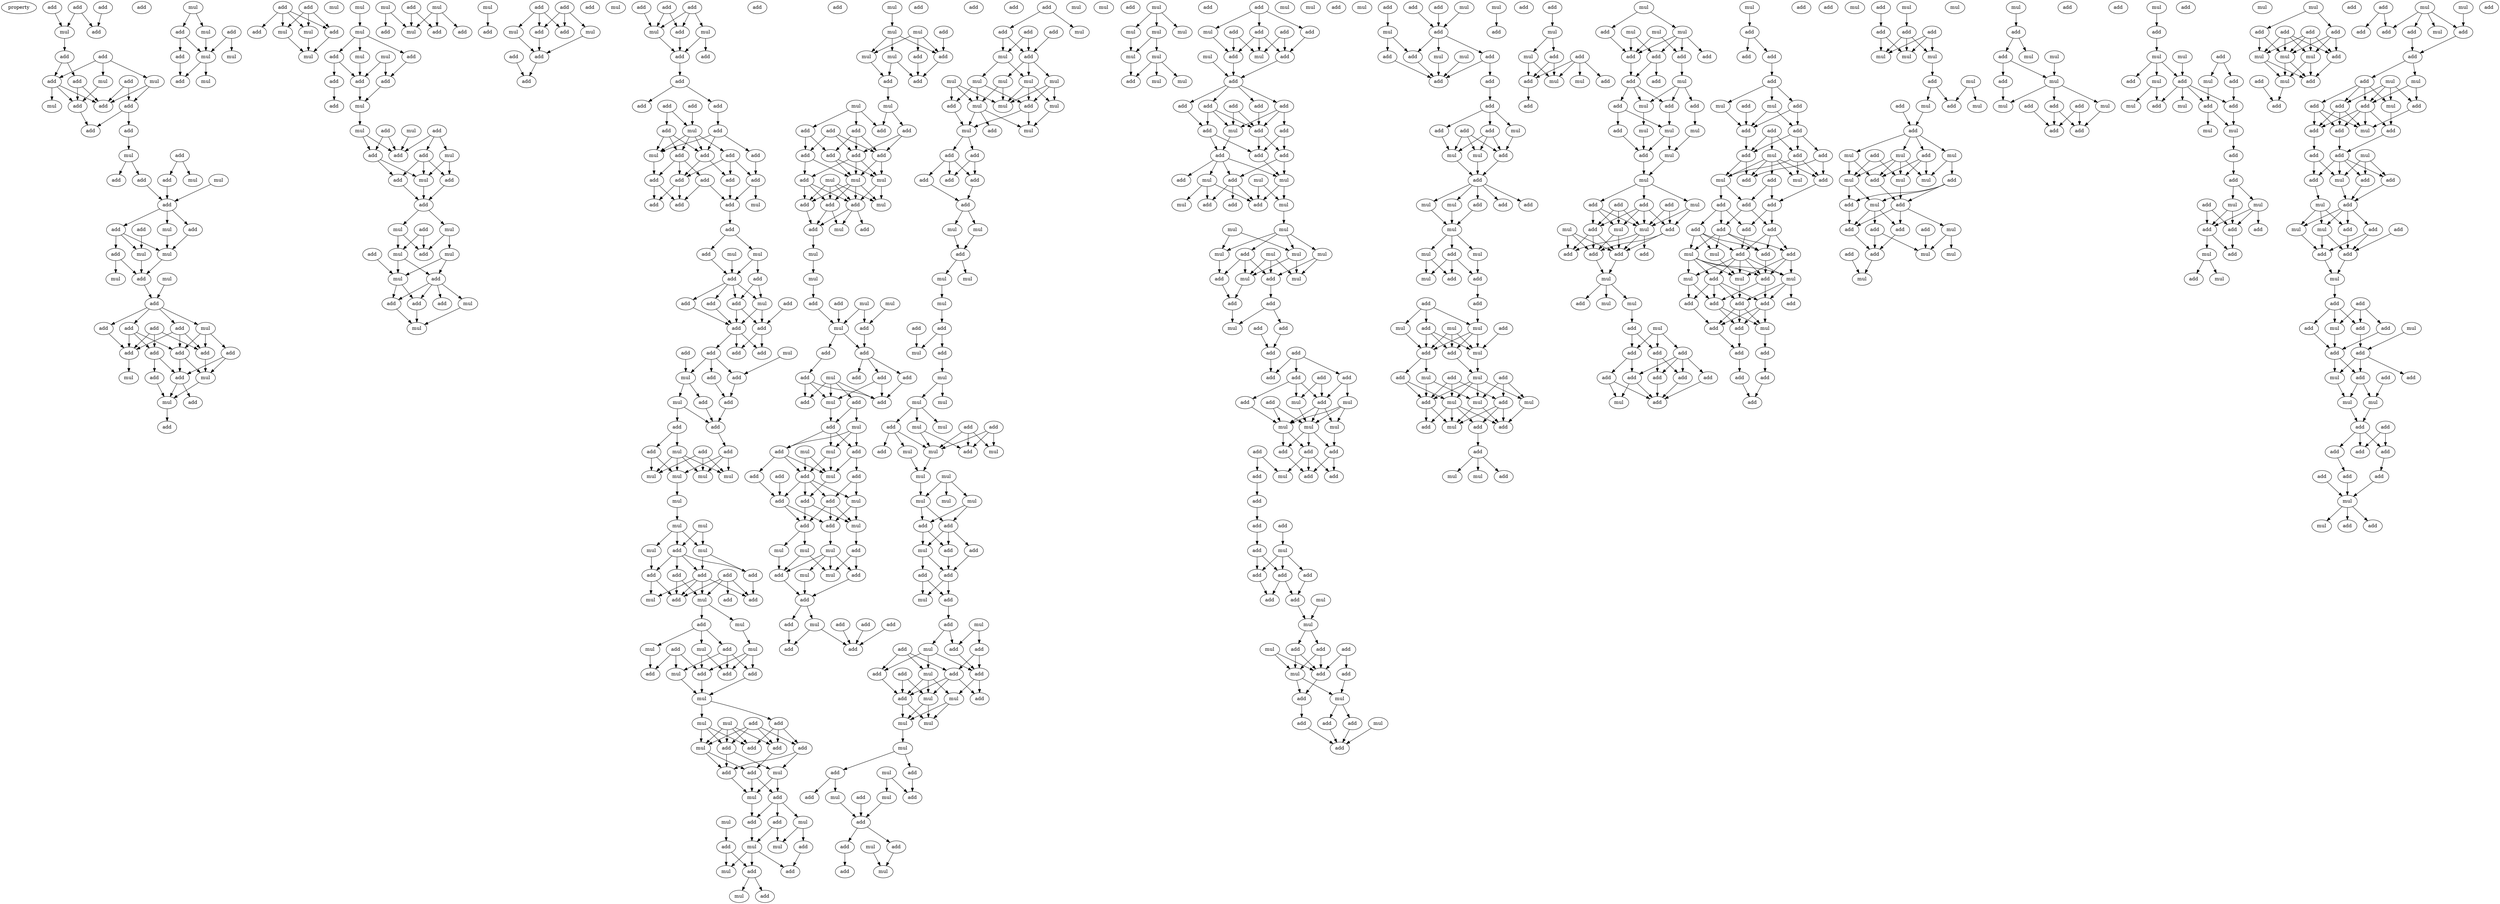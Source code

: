 digraph {
    node [fontcolor=black]
    property [mul=2,lf=1.8]
    0 [ label = add ];
    1 [ label = add ];
    2 [ label = add ];
    3 [ label = add ];
    4 [ label = mul ];
    5 [ label = add ];
    6 [ label = add ];
    7 [ label = add ];
    8 [ label = mul ];
    9 [ label = mul ];
    10 [ label = add ];
    11 [ label = add ];
    12 [ label = add ];
    13 [ label = add ];
    14 [ label = mul ];
    15 [ label = add ];
    16 [ label = add ];
    17 [ label = add ];
    18 [ label = add ];
    19 [ label = mul ];
    20 [ label = add ];
    21 [ label = mul ];
    22 [ label = add ];
    23 [ label = add ];
    24 [ label = mul ];
    25 [ label = add ];
    26 [ label = mul ];
    27 [ label = add ];
    28 [ label = add ];
    29 [ label = add ];
    30 [ label = mul ];
    31 [ label = mul ];
    32 [ label = add ];
    33 [ label = mul ];
    34 [ label = add ];
    35 [ label = mul ];
    36 [ label = add ];
    37 [ label = add ];
    38 [ label = add ];
    39 [ label = add ];
    40 [ label = add ];
    41 [ label = add ];
    42 [ label = mul ];
    43 [ label = add ];
    44 [ label = add ];
    45 [ label = add ];
    46 [ label = add ];
    47 [ label = add ];
    48 [ label = add ];
    49 [ label = mul ];
    50 [ label = mul ];
    51 [ label = add ];
    52 [ label = add ];
    53 [ label = mul ];
    54 [ label = add ];
    55 [ label = mul ];
    56 [ label = add ];
    57 [ label = mul ];
    58 [ label = add ];
    59 [ label = add ];
    60 [ label = mul ];
    61 [ label = mul ];
    62 [ label = mul ];
    63 [ label = add ];
    64 [ label = add ];
    65 [ label = mul ];
    66 [ label = add ];
    67 [ label = add ];
    68 [ label = mul ];
    69 [ label = mul ];
    70 [ label = add ];
    71 [ label = mul ];
    72 [ label = mul ];
    73 [ label = mul ];
    74 [ label = add ];
    75 [ label = mul ];
    76 [ label = add ];
    77 [ label = mul ];
    78 [ label = add ];
    79 [ label = add ];
    80 [ label = add ];
    81 [ label = add ];
    82 [ label = mul ];
    83 [ label = mul ];
    84 [ label = add ];
    85 [ label = mul ];
    86 [ label = add ];
    87 [ label = add ];
    88 [ label = add ];
    89 [ label = mul ];
    90 [ label = add ];
    91 [ label = add ];
    92 [ label = add ];
    93 [ label = mul ];
    94 [ label = add ];
    95 [ label = add ];
    96 [ label = mul ];
    97 [ label = mul ];
    98 [ label = mul ];
    99 [ label = mul ];
    100 [ label = add ];
    101 [ label = add ];
    102 [ label = add ];
    103 [ label = mul ];
    104 [ label = mul ];
    105 [ label = add ];
    106 [ label = add ];
    107 [ label = add ];
    108 [ label = mul ];
    109 [ label = mul ];
    110 [ label = mul ];
    111 [ label = add ];
    112 [ label = add ];
    113 [ label = mul ];
    114 [ label = add ];
    115 [ label = mul ];
    116 [ label = add ];
    117 [ label = add ];
    118 [ label = add ];
    119 [ label = add ];
    120 [ label = add ];
    121 [ label = add ];
    122 [ label = mul ];
    123 [ label = add ];
    124 [ label = mul ];
    125 [ label = mul ];
    126 [ label = add ];
    127 [ label = add ];
    128 [ label = add ];
    129 [ label = add ];
    130 [ label = add ];
    131 [ label = add ];
    132 [ label = mul ];
    133 [ label = add ];
    134 [ label = add ];
    135 [ label = mul ];
    136 [ label = add ];
    137 [ label = add ];
    138 [ label = add ];
    139 [ label = add ];
    140 [ label = add ];
    141 [ label = add ];
    142 [ label = add ];
    143 [ label = add ];
    144 [ label = mul ];
    145 [ label = add ];
    146 [ label = add ];
    147 [ label = add ];
    148 [ label = mul ];
    149 [ label = add ];
    150 [ label = add ];
    151 [ label = add ];
    152 [ label = add ];
    153 [ label = add ];
    154 [ label = add ];
    155 [ label = add ];
    156 [ label = mul ];
    157 [ label = add ];
    158 [ label = add ];
    159 [ label = add ];
    160 [ label = add ];
    161 [ label = mul ];
    162 [ label = add ];
    163 [ label = mul ];
    164 [ label = add ];
    165 [ label = add ];
    166 [ label = add ];
    167 [ label = add ];
    168 [ label = add ];
    169 [ label = mul ];
    170 [ label = add ];
    171 [ label = add ];
    172 [ label = add ];
    173 [ label = add ];
    174 [ label = add ];
    175 [ label = mul ];
    176 [ label = add ];
    177 [ label = add ];
    178 [ label = mul ];
    179 [ label = add ];
    180 [ label = add ];
    181 [ label = mul ];
    182 [ label = add ];
    183 [ label = add ];
    184 [ label = add ];
    185 [ label = add ];
    186 [ label = add ];
    187 [ label = add ];
    188 [ label = mul ];
    189 [ label = add ];
    190 [ label = mul ];
    191 [ label = mul ];
    192 [ label = mul ];
    193 [ label = mul ];
    194 [ label = mul ];
    195 [ label = mul ];
    196 [ label = mul ];
    197 [ label = mul ];
    198 [ label = add ];
    199 [ label = mul ];
    200 [ label = add ];
    201 [ label = add ];
    202 [ label = add ];
    203 [ label = add ];
    204 [ label = add ];
    205 [ label = mul ];
    206 [ label = add ];
    207 [ label = mul ];
    208 [ label = add ];
    209 [ label = add ];
    210 [ label = mul ];
    211 [ label = add ];
    212 [ label = mul ];
    213 [ label = mul ];
    214 [ label = add ];
    215 [ label = add ];
    216 [ label = mul ];
    217 [ label = add ];
    218 [ label = add ];
    219 [ label = add ];
    220 [ label = mul ];
    221 [ label = add ];
    222 [ label = mul ];
    223 [ label = add ];
    224 [ label = mul ];
    225 [ label = add ];
    226 [ label = mul ];
    227 [ label = add ];
    228 [ label = mul ];
    229 [ label = add ];
    230 [ label = add ];
    231 [ label = add ];
    232 [ label = add ];
    233 [ label = add ];
    234 [ label = mul ];
    235 [ label = add ];
    236 [ label = mul ];
    237 [ label = mul ];
    238 [ label = add ];
    239 [ label = mul ];
    240 [ label = add ];
    241 [ label = add ];
    242 [ label = mul ];
    243 [ label = add ];
    244 [ label = mul ];
    245 [ label = add ];
    246 [ label = add ];
    247 [ label = mul ];
    248 [ label = mul ];
    249 [ label = add ];
    250 [ label = add ];
    251 [ label = mul ];
    252 [ label = mul ];
    253 [ label = add ];
    254 [ label = mul ];
    255 [ label = add ];
    256 [ label = mul ];
    257 [ label = add ];
    258 [ label = mul ];
    259 [ label = add ];
    260 [ label = add ];
    261 [ label = add ];
    262 [ label = mul ];
    263 [ label = mul ];
    264 [ label = add ];
    265 [ label = add ];
    266 [ label = add ];
    267 [ label = add ];
    268 [ label = add ];
    269 [ label = add ];
    270 [ label = add ];
    271 [ label = add ];
    272 [ label = add ];
    273 [ label = mul ];
    274 [ label = mul ];
    275 [ label = add ];
    276 [ label = mul ];
    277 [ label = add ];
    278 [ label = add ];
    279 [ label = add ];
    280 [ label = mul ];
    281 [ label = add ];
    282 [ label = mul ];
    283 [ label = add ];
    284 [ label = add ];
    285 [ label = mul ];
    286 [ label = mul ];
    287 [ label = add ];
    288 [ label = add ];
    289 [ label = mul ];
    290 [ label = add ];
    291 [ label = mul ];
    292 [ label = mul ];
    293 [ label = add ];
    294 [ label = add ];
    295 [ label = add ];
    296 [ label = mul ];
    297 [ label = add ];
    298 [ label = add ];
    299 [ label = add ];
    300 [ label = add ];
    301 [ label = add ];
    302 [ label = mul ];
    303 [ label = add ];
    304 [ label = add ];
    305 [ label = mul ];
    306 [ label = add ];
    307 [ label = add ];
    308 [ label = add ];
    309 [ label = mul ];
    310 [ label = mul ];
    311 [ label = add ];
    312 [ label = mul ];
    313 [ label = add ];
    314 [ label = add ];
    315 [ label = add ];
    316 [ label = add ];
    317 [ label = add ];
    318 [ label = add ];
    319 [ label = mul ];
    320 [ label = mul ];
    321 [ label = add ];
    322 [ label = add ];
    323 [ label = mul ];
    324 [ label = mul ];
    325 [ label = add ];
    326 [ label = mul ];
    327 [ label = mul ];
    328 [ label = mul ];
    329 [ label = add ];
    330 [ label = add ];
    331 [ label = add ];
    332 [ label = add ];
    333 [ label = mul ];
    334 [ label = add ];
    335 [ label = add ];
    336 [ label = add ];
    337 [ label = add ];
    338 [ label = add ];
    339 [ label = add ];
    340 [ label = add ];
    341 [ label = add ];
    342 [ label = add ];
    343 [ label = mul ];
    344 [ label = mul ];
    345 [ label = add ];
    346 [ label = mul ];
    347 [ label = mul ];
    348 [ label = mul ];
    349 [ label = mul ];
    350 [ label = mul ];
    351 [ label = mul ];
    352 [ label = add ];
    353 [ label = mul ];
    354 [ label = add ];
    355 [ label = mul ];
    356 [ label = add ];
    357 [ label = mul ];
    358 [ label = mul ];
    359 [ label = add ];
    360 [ label = add ];
    361 [ label = add ];
    362 [ label = add ];
    363 [ label = add ];
    364 [ label = add ];
    365 [ label = mul ];
    366 [ label = mul ];
    367 [ label = mul ];
    368 [ label = mul ];
    369 [ label = add ];
    370 [ label = add ];
    371 [ label = mul ];
    372 [ label = mul ];
    373 [ label = mul ];
    374 [ label = add ];
    375 [ label = add ];
    376 [ label = mul ];
    377 [ label = add ];
    378 [ label = mul ];
    379 [ label = mul ];
    380 [ label = mul ];
    381 [ label = add ];
    382 [ label = add ];
    383 [ label = add ];
    384 [ label = mul ];
    385 [ label = mul ];
    386 [ label = add ];
    387 [ label = add ];
    388 [ label = mul ];
    389 [ label = mul ];
    390 [ label = mul ];
    391 [ label = mul ];
    392 [ label = mul ];
    393 [ label = mul ];
    394 [ label = mul ];
    395 [ label = mul ];
    396 [ label = add ];
    397 [ label = add ];
    398 [ label = mul ];
    399 [ label = add ];
    400 [ label = add ];
    401 [ label = add ];
    402 [ label = add ];
    403 [ label = mul ];
    404 [ label = add ];
    405 [ label = add ];
    406 [ label = mul ];
    407 [ label = mul ];
    408 [ label = add ];
    409 [ label = add ];
    410 [ label = add ];
    411 [ label = mul ];
    412 [ label = add ];
    413 [ label = add ];
    414 [ label = add ];
    415 [ label = add ];
    416 [ label = mul ];
    417 [ label = add ];
    418 [ label = mul ];
    419 [ label = add ];
    420 [ label = mul ];
    421 [ label = mul ];
    422 [ label = mul ];
    423 [ label = add ];
    424 [ label = add ];
    425 [ label = mul ];
    426 [ label = mul ];
    427 [ label = add ];
    428 [ label = add ];
    429 [ label = mul ];
    430 [ label = add ];
    431 [ label = add ];
    432 [ label = mul ];
    433 [ label = add ];
    434 [ label = add ];
    435 [ label = add ];
    436 [ label = mul ];
    437 [ label = mul ];
    438 [ label = mul ];
    439 [ label = add ];
    440 [ label = mul ];
    441 [ label = mul ];
    442 [ label = mul ];
    443 [ label = mul ];
    444 [ label = mul ];
    445 [ label = add ];
    446 [ label = mul ];
    447 [ label = add ];
    448 [ label = add ];
    449 [ label = add ];
    450 [ label = add ];
    451 [ label = add ];
    452 [ label = mul ];
    453 [ label = mul ];
    454 [ label = add ];
    455 [ label = add ];
    456 [ label = mul ];
    457 [ label = add ];
    458 [ label = add ];
    459 [ label = add ];
    460 [ label = add ];
    461 [ label = add ];
    462 [ label = add ];
    463 [ label = add ];
    464 [ label = mul ];
    465 [ label = add ];
    466 [ label = add ];
    467 [ label = add ];
    468 [ label = add ];
    469 [ label = add ];
    470 [ label = mul ];
    471 [ label = add ];
    472 [ label = add ];
    473 [ label = mul ];
    474 [ label = mul ];
    475 [ label = mul ];
    476 [ label = mul ];
    477 [ label = add ];
    478 [ label = add ];
    479 [ label = add ];
    480 [ label = mul ];
    481 [ label = mul ];
    482 [ label = mul ];
    483 [ label = mul ];
    484 [ label = mul ];
    485 [ label = add ];
    486 [ label = mul ];
    487 [ label = mul ];
    488 [ label = add ];
    489 [ label = mul ];
    490 [ label = add ];
    491 [ label = add ];
    492 [ label = add ];
    493 [ label = mul ];
    494 [ label = mul ];
    495 [ label = add ];
    496 [ label = add ];
    497 [ label = add ];
    498 [ label = add ];
    499 [ label = add ];
    500 [ label = add ];
    501 [ label = add ];
    502 [ label = add ];
    503 [ label = add ];
    504 [ label = mul ];
    505 [ label = add ];
    506 [ label = add ];
    507 [ label = mul ];
    508 [ label = mul ];
    509 [ label = mul ];
    510 [ label = mul ];
    511 [ label = add ];
    512 [ label = add ];
    513 [ label = add ];
    514 [ label = add ];
    515 [ label = mul ];
    516 [ label = add ];
    517 [ label = add ];
    518 [ label = add ];
    519 [ label = add ];
    520 [ label = add ];
    521 [ label = add ];
    522 [ label = mul ];
    523 [ label = add ];
    524 [ label = add ];
    525 [ label = add ];
    526 [ label = add ];
    527 [ label = mul ];
    528 [ label = add ];
    529 [ label = add ];
    530 [ label = mul ];
    531 [ label = mul ];
    532 [ label = add ];
    533 [ label = add ];
    534 [ label = mul ];
    535 [ label = add ];
    536 [ label = add ];
    537 [ label = add ];
    538 [ label = mul ];
    539 [ label = add ];
    540 [ label = add ];
    541 [ label = mul ];
    542 [ label = add ];
    543 [ label = add ];
    544 [ label = add ];
    545 [ label = mul ];
    546 [ label = add ];
    547 [ label = mul ];
    548 [ label = add ];
    549 [ label = add ];
    550 [ label = add ];
    551 [ label = mul ];
    552 [ label = mul ];
    553 [ label = add ];
    554 [ label = add ];
    555 [ label = mul ];
    556 [ label = add ];
    557 [ label = add ];
    558 [ label = mul ];
    559 [ label = add ];
    560 [ label = add ];
    561 [ label = add ];
    562 [ label = mul ];
    563 [ label = add ];
    564 [ label = add ];
    565 [ label = mul ];
    566 [ label = add ];
    567 [ label = add ];
    568 [ label = add ];
    569 [ label = mul ];
    570 [ label = mul ];
    571 [ label = add ];
    572 [ label = mul ];
    573 [ label = add ];
    574 [ label = add ];
    575 [ label = mul ];
    576 [ label = add ];
    577 [ label = mul ];
    578 [ label = add ];
    579 [ label = mul ];
    580 [ label = mul ];
    581 [ label = mul ];
    582 [ label = add ];
    583 [ label = add ];
    584 [ label = add ];
    585 [ label = add ];
    586 [ label = add ];
    587 [ label = add ];
    588 [ label = mul ];
    589 [ label = mul ];
    590 [ label = mul ];
    591 [ label = add ];
    592 [ label = mul ];
    593 [ label = add ];
    594 [ label = add ];
    595 [ label = add ];
    596 [ label = add ];
    597 [ label = mul ];
    598 [ label = mul ];
    599 [ label = add ];
    600 [ label = mul ];
    601 [ label = mul ];
    602 [ label = mul ];
    603 [ label = add ];
    604 [ label = add ];
    605 [ label = add ];
    606 [ label = mul ];
    607 [ label = add ];
    608 [ label = add ];
    609 [ label = mul ];
    610 [ label = mul ];
    611 [ label = add ];
    612 [ label = add ];
    613 [ label = add ];
    614 [ label = mul ];
    615 [ label = mul ];
    616 [ label = add ];
    617 [ label = add ];
    618 [ label = mul ];
    619 [ label = add ];
    620 [ label = mul ];
    621 [ label = add ];
    622 [ label = add ];
    623 [ label = mul ];
    624 [ label = mul ];
    625 [ label = mul ];
    626 [ label = mul ];
    627 [ label = add ];
    628 [ label = add ];
    629 [ label = add ];
    630 [ label = add ];
    631 [ label = add ];
    632 [ label = mul ];
    633 [ label = add ];
    634 [ label = add ];
    635 [ label = add ];
    636 [ label = add ];
    637 [ label = mul ];
    638 [ label = add ];
    639 [ label = add ];
    640 [ label = mul ];
    641 [ label = mul ];
    642 [ label = mul ];
    643 [ label = add ];
    644 [ label = mul ];
    645 [ label = mul ];
    646 [ label = add ];
    647 [ label = add ];
    648 [ label = mul ];
    649 [ label = add ];
    650 [ label = add ];
    651 [ label = add ];
    652 [ label = mul ];
    653 [ label = mul ];
    654 [ label = add ];
    655 [ label = mul ];
    656 [ label = add ];
    657 [ label = add ];
    658 [ label = add ];
    659 [ label = add ];
    660 [ label = mul ];
    661 [ label = add ];
    662 [ label = mul ];
    663 [ label = mul ];
    664 [ label = add ];
    665 [ label = mul ];
    666 [ label = add ];
    667 [ label = add ];
    668 [ label = add ];
    669 [ label = add ];
    670 [ label = add ];
    671 [ label = add ];
    672 [ label = add ];
    673 [ label = add ];
    674 [ label = mul ];
    675 [ label = add ];
    676 [ label = mul ];
    677 [ label = add ];
    678 [ label = add ];
    679 [ label = add ];
    680 [ label = add ];
    681 [ label = add ];
    682 [ label = add ];
    683 [ label = mul ];
    684 [ label = add ];
    685 [ label = mul ];
    686 [ label = add ];
    687 [ label = add ];
    688 [ label = add ];
    689 [ label = add ];
    690 [ label = add ];
    691 [ label = add ];
    692 [ label = mul ];
    693 [ label = add ];
    694 [ label = mul ];
    695 [ label = mul ];
    696 [ label = add ];
    697 [ label = add ];
    698 [ label = add ];
    699 [ label = add ];
    700 [ label = add ];
    701 [ label = add ];
    702 [ label = add ];
    703 [ label = add ];
    704 [ label = add ];
    705 [ label = add ];
    706 [ label = add ];
    707 [ label = mul ];
    708 [ label = mul ];
    709 [ label = add ];
    710 [ label = add ];
    711 [ label = mul ];
    712 [ label = add ];
    713 [ label = add ];
    714 [ label = mul ];
    715 [ label = mul ];
    716 [ label = add ];
    717 [ label = add ];
    718 [ label = add ];
    719 [ label = add ];
    720 [ label = add ];
    721 [ label = add ];
    722 [ label = mul ];
    723 [ label = add ];
    724 [ label = add ];
    725 [ label = add ];
    726 [ label = add ];
    727 [ label = add ];
    728 [ label = add ];
    729 [ label = mul ];
    730 [ label = mul ];
    731 [ label = add ];
    732 [ label = add ];
    733 [ label = mul ];
    734 [ label = add ];
    735 [ label = add ];
    736 [ label = mul ];
    737 [ label = mul ];
    738 [ label = mul ];
    739 [ label = add ];
    740 [ label = mul ];
    741 [ label = add ];
    742 [ label = mul ];
    743 [ label = mul ];
    744 [ label = add ];
    745 [ label = add ];
    746 [ label = mul ];
    747 [ label = mul ];
    748 [ label = mul ];
    749 [ label = add ];
    750 [ label = add ];
    751 [ label = mul ];
    752 [ label = add ];
    753 [ label = add ];
    754 [ label = mul ];
    755 [ label = mul ];
    756 [ label = add ];
    757 [ label = add ];
    758 [ label = mul ];
    759 [ label = mul ];
    760 [ label = add ];
    761 [ label = add ];
    762 [ label = add ];
    763 [ label = add ];
    764 [ label = mul ];
    765 [ label = mul ];
    766 [ label = add ];
    767 [ label = add ];
    768 [ label = mul ];
    769 [ label = mul ];
    770 [ label = add ];
    771 [ label = add ];
    772 [ label = add ];
    773 [ label = mul ];
    774 [ label = add ];
    775 [ label = mul ];
    776 [ label = mul ];
    777 [ label = add ];
    778 [ label = add ];
    779 [ label = mul ];
    780 [ label = add ];
    781 [ label = add ];
    782 [ label = mul ];
    783 [ label = add ];
    784 [ label = mul ];
    785 [ label = add ];
    786 [ label = add ];
    787 [ label = add ];
    788 [ label = mul ];
    789 [ label = mul ];
    790 [ label = mul ];
    791 [ label = add ];
    792 [ label = add ];
    793 [ label = add ];
    794 [ label = mul ];
    795 [ label = mul ];
    796 [ label = add ];
    797 [ label = add ];
    798 [ label = add ];
    799 [ label = mul ];
    800 [ label = mul ];
    801 [ label = mul ];
    802 [ label = add ];
    803 [ label = add ];
    804 [ label = mul ];
    805 [ label = mul ];
    806 [ label = add ];
    807 [ label = add ];
    808 [ label = add ];
    809 [ label = add ];
    810 [ label = mul ];
    811 [ label = add ];
    812 [ label = add ];
    813 [ label = mul ];
    814 [ label = add ];
    815 [ label = mul ];
    816 [ label = mul ];
    817 [ label = add ];
    818 [ label = add ];
    819 [ label = add ];
    820 [ label = add ];
    821 [ label = mul ];
    822 [ label = add ];
    823 [ label = mul ];
    824 [ label = mul ];
    825 [ label = mul ];
    826 [ label = add ];
    827 [ label = add ];
    828 [ label = add ];
    829 [ label = add ];
    830 [ label = add ];
    831 [ label = mul ];
    832 [ label = mul ];
    833 [ label = add ];
    834 [ label = add ];
    835 [ label = mul ];
    836 [ label = add ];
    837 [ label = add ];
    838 [ label = add ];
    839 [ label = mul ];
    840 [ label = add ];
    841 [ label = mul ];
    842 [ label = add ];
    843 [ label = add ];
    844 [ label = mul ];
    845 [ label = add ];
    846 [ label = add ];
    847 [ label = add ];
    848 [ label = add ];
    849 [ label = add ];
    850 [ label = mul ];
    851 [ label = add ];
    852 [ label = add ];
    853 [ label = mul ];
    854 [ label = mul ];
    855 [ label = add ];
    856 [ label = add ];
    857 [ label = add ];
    858 [ label = mul ];
    859 [ label = add ];
    860 [ label = mul ];
    861 [ label = mul ];
    862 [ label = add ];
    863 [ label = add ];
    864 [ label = add ];
    865 [ label = add ];
    866 [ label = add ];
    867 [ label = mul ];
    868 [ label = add ];
    869 [ label = add ];
    870 [ label = add ];
    871 [ label = mul ];
    872 [ label = mul ];
    873 [ label = add ];
    874 [ label = add ];
    875 [ label = add ];
    876 [ label = add ];
    877 [ label = add ];
    878 [ label = mul ];
    879 [ label = add ];
    880 [ label = add ];
    881 [ label = mul ];
    882 [ label = mul ];
    883 [ label = add ];
    884 [ label = add ];
    885 [ label = add ];
    886 [ label = add ];
    887 [ label = add ];
    888 [ label = add ];
    889 [ label = add ];
    890 [ label = add ];
    891 [ label = mul ];
    892 [ label = mul ];
    893 [ label = add ];
    894 [ label = add ];
    895 [ label = add ];
    0 -> 4 [ name = 0 ];
    1 -> 3 [ name = 1 ];
    2 -> 3 [ name = 2 ];
    2 -> 4 [ name = 3 ];
    4 -> 6 [ name = 4 ];
    5 -> 7 [ name = 5 ];
    5 -> 8 [ name = 6 ];
    5 -> 9 [ name = 7 ];
    6 -> 7 [ name = 8 ];
    6 -> 10 [ name = 9 ];
    7 -> 12 [ name = 10 ];
    7 -> 14 [ name = 11 ];
    7 -> 15 [ name = 12 ];
    8 -> 13 [ name = 13 ];
    8 -> 15 [ name = 14 ];
    9 -> 12 [ name = 15 ];
    10 -> 12 [ name = 16 ];
    10 -> 15 [ name = 17 ];
    11 -> 13 [ name = 18 ];
    11 -> 15 [ name = 19 ];
    12 -> 16 [ name = 20 ];
    13 -> 16 [ name = 21 ];
    13 -> 17 [ name = 22 ];
    17 -> 19 [ name = 23 ];
    18 -> 23 [ name = 24 ];
    18 -> 24 [ name = 25 ];
    19 -> 20 [ name = 26 ];
    19 -> 22 [ name = 27 ];
    20 -> 25 [ name = 28 ];
    21 -> 25 [ name = 29 ];
    23 -> 25 [ name = 30 ];
    25 -> 26 [ name = 31 ];
    25 -> 28 [ name = 32 ];
    25 -> 29 [ name = 33 ];
    26 -> 31 [ name = 34 ];
    27 -> 30 [ name = 35 ];
    28 -> 30 [ name = 36 ];
    28 -> 31 [ name = 37 ];
    28 -> 32 [ name = 38 ];
    29 -> 31 [ name = 39 ];
    30 -> 36 [ name = 40 ];
    31 -> 36 [ name = 41 ];
    32 -> 33 [ name = 42 ];
    32 -> 36 [ name = 43 ];
    35 -> 37 [ name = 44 ];
    36 -> 37 [ name = 45 ];
    37 -> 38 [ name = 46 ];
    37 -> 40 [ name = 47 ];
    37 -> 41 [ name = 48 ];
    37 -> 42 [ name = 49 ];
    38 -> 45 [ name = 50 ];
    39 -> 43 [ name = 51 ];
    39 -> 44 [ name = 52 ];
    39 -> 45 [ name = 53 ];
    40 -> 44 [ name = 54 ];
    40 -> 45 [ name = 55 ];
    40 -> 47 [ name = 56 ];
    41 -> 43 [ name = 57 ];
    41 -> 45 [ name = 58 ];
    41 -> 47 [ name = 59 ];
    42 -> 44 [ name = 60 ];
    42 -> 46 [ name = 61 ];
    42 -> 47 [ name = 62 ];
    43 -> 48 [ name = 63 ];
    43 -> 51 [ name = 64 ];
    44 -> 50 [ name = 65 ];
    45 -> 49 [ name = 66 ];
    46 -> 50 [ name = 67 ];
    46 -> 51 [ name = 68 ];
    47 -> 50 [ name = 69 ];
    47 -> 51 [ name = 70 ];
    48 -> 53 [ name = 71 ];
    50 -> 53 [ name = 72 ];
    51 -> 52 [ name = 73 ];
    51 -> 53 [ name = 74 ];
    53 -> 54 [ name = 75 ];
    55 -> 57 [ name = 76 ];
    55 -> 58 [ name = 77 ];
    56 -> 60 [ name = 78 ];
    56 -> 61 [ name = 79 ];
    57 -> 60 [ name = 80 ];
    58 -> 59 [ name = 81 ];
    58 -> 60 [ name = 82 ];
    59 -> 63 [ name = 83 ];
    60 -> 62 [ name = 84 ];
    60 -> 63 [ name = 85 ];
    64 -> 67 [ name = 86 ];
    64 -> 68 [ name = 87 ];
    64 -> 69 [ name = 88 ];
    64 -> 70 [ name = 89 ];
    66 -> 68 [ name = 90 ];
    66 -> 69 [ name = 91 ];
    66 -> 70 [ name = 92 ];
    68 -> 71 [ name = 93 ];
    69 -> 71 [ name = 94 ];
    70 -> 71 [ name = 95 ];
    72 -> 73 [ name = 96 ];
    73 -> 74 [ name = 97 ];
    73 -> 76 [ name = 98 ];
    73 -> 77 [ name = 99 ];
    74 -> 79 [ name = 100 ];
    75 -> 78 [ name = 101 ];
    75 -> 79 [ name = 102 ];
    76 -> 78 [ name = 103 ];
    76 -> 80 [ name = 104 ];
    77 -> 78 [ name = 105 ];
    78 -> 82 [ name = 106 ];
    79 -> 82 [ name = 107 ];
    80 -> 81 [ name = 108 ];
    82 -> 83 [ name = 109 ];
    83 -> 88 [ name = 110 ];
    83 -> 90 [ name = 111 ];
    84 -> 87 [ name = 112 ];
    84 -> 89 [ name = 113 ];
    84 -> 90 [ name = 114 ];
    85 -> 90 [ name = 115 ];
    86 -> 88 [ name = 116 ];
    86 -> 90 [ name = 117 ];
    87 -> 91 [ name = 118 ];
    87 -> 92 [ name = 119 ];
    87 -> 93 [ name = 120 ];
    88 -> 91 [ name = 121 ];
    88 -> 93 [ name = 122 ];
    89 -> 92 [ name = 123 ];
    89 -> 93 [ name = 124 ];
    91 -> 94 [ name = 125 ];
    92 -> 94 [ name = 126 ];
    93 -> 94 [ name = 127 ];
    94 -> 96 [ name = 128 ];
    94 -> 97 [ name = 129 ];
    95 -> 99 [ name = 130 ];
    95 -> 101 [ name = 131 ];
    96 -> 99 [ name = 132 ];
    96 -> 101 [ name = 133 ];
    97 -> 98 [ name = 134 ];
    97 -> 101 [ name = 135 ];
    98 -> 102 [ name = 136 ];
    98 -> 103 [ name = 137 ];
    99 -> 102 [ name = 138 ];
    99 -> 103 [ name = 139 ];
    100 -> 103 [ name = 140 ];
    102 -> 104 [ name = 141 ];
    102 -> 105 [ name = 142 ];
    102 -> 106 [ name = 143 ];
    102 -> 107 [ name = 144 ];
    103 -> 105 [ name = 145 ];
    103 -> 107 [ name = 146 ];
    104 -> 108 [ name = 147 ];
    105 -> 108 [ name = 148 ];
    107 -> 108 [ name = 149 ];
    109 -> 114 [ name = 150 ];
    109 -> 115 [ name = 151 ];
    110 -> 112 [ name = 152 ];
    110 -> 115 [ name = 153 ];
    110 -> 116 [ name = 154 ];
    111 -> 112 [ name = 155 ];
    111 -> 115 [ name = 156 ];
    113 -> 117 [ name = 157 ];
    118 -> 121 [ name = 158 ];
    118 -> 123 [ name = 159 ];
    118 -> 125 [ name = 160 ];
    119 -> 121 [ name = 161 ];
    119 -> 122 [ name = 162 ];
    119 -> 123 [ name = 163 ];
    121 -> 127 [ name = 164 ];
    122 -> 127 [ name = 165 ];
    125 -> 127 [ name = 166 ];
    126 -> 128 [ name = 167 ];
    127 -> 128 [ name = 168 ];
    129 -> 132 [ name = 169 ];
    130 -> 132 [ name = 170 ];
    130 -> 133 [ name = 171 ];
    131 -> 132 [ name = 172 ];
    131 -> 133 [ name = 173 ];
    131 -> 135 [ name = 174 ];
    132 -> 137 [ name = 175 ];
    133 -> 137 [ name = 176 ];
    135 -> 136 [ name = 177 ];
    135 -> 137 [ name = 178 ];
    137 -> 138 [ name = 179 ];
    138 -> 139 [ name = 180 ];
    138 -> 140 [ name = 181 ];
    140 -> 143 [ name = 182 ];
    141 -> 144 [ name = 183 ];
    142 -> 144 [ name = 184 ];
    142 -> 145 [ name = 185 ];
    143 -> 148 [ name = 186 ];
    143 -> 149 [ name = 187 ];
    143 -> 150 [ name = 188 ];
    144 -> 146 [ name = 189 ];
    144 -> 147 [ name = 190 ];
    144 -> 148 [ name = 191 ];
    144 -> 150 [ name = 192 ];
    145 -> 146 [ name = 193 ];
    145 -> 148 [ name = 194 ];
    145 -> 150 [ name = 195 ];
    146 -> 153 [ name = 196 ];
    146 -> 154 [ name = 197 ];
    146 -> 155 [ name = 198 ];
    147 -> 151 [ name = 199 ];
    147 -> 152 [ name = 200 ];
    147 -> 153 [ name = 201 ];
    148 -> 155 [ name = 202 ];
    149 -> 152 [ name = 203 ];
    150 -> 151 [ name = 204 ];
    150 -> 153 [ name = 205 ];
    151 -> 159 [ name = 206 ];
    152 -> 156 [ name = 207 ];
    152 -> 159 [ name = 208 ];
    153 -> 157 [ name = 209 ];
    153 -> 158 [ name = 210 ];
    154 -> 157 [ name = 211 ];
    154 -> 159 [ name = 212 ];
    155 -> 157 [ name = 213 ];
    155 -> 158 [ name = 214 ];
    159 -> 160 [ name = 215 ];
    160 -> 161 [ name = 216 ];
    160 -> 162 [ name = 217 ];
    161 -> 164 [ name = 218 ];
    161 -> 165 [ name = 219 ];
    162 -> 164 [ name = 220 ];
    163 -> 164 [ name = 221 ];
    164 -> 167 [ name = 222 ];
    164 -> 168 [ name = 223 ];
    164 -> 169 [ name = 224 ];
    164 -> 170 [ name = 225 ];
    165 -> 167 [ name = 226 ];
    165 -> 169 [ name = 227 ];
    166 -> 171 [ name = 228 ];
    167 -> 171 [ name = 229 ];
    167 -> 172 [ name = 230 ];
    168 -> 172 [ name = 231 ];
    169 -> 171 [ name = 232 ];
    169 -> 172 [ name = 233 ];
    170 -> 172 [ name = 234 ];
    171 -> 174 [ name = 235 ];
    171 -> 176 [ name = 236 ];
    172 -> 173 [ name = 237 ];
    172 -> 174 [ name = 238 ];
    172 -> 176 [ name = 239 ];
    173 -> 178 [ name = 240 ];
    173 -> 179 [ name = 241 ];
    173 -> 180 [ name = 242 ];
    175 -> 179 [ name = 243 ];
    177 -> 178 [ name = 244 ];
    178 -> 181 [ name = 245 ];
    178 -> 183 [ name = 246 ];
    179 -> 182 [ name = 247 ];
    180 -> 182 [ name = 248 ];
    181 -> 184 [ name = 249 ];
    181 -> 185 [ name = 250 ];
    182 -> 185 [ name = 251 ];
    183 -> 185 [ name = 252 ];
    184 -> 187 [ name = 253 ];
    184 -> 188 [ name = 254 ];
    185 -> 186 [ name = 255 ];
    186 -> 191 [ name = 256 ];
    186 -> 192 [ name = 257 ];
    186 -> 193 [ name = 258 ];
    187 -> 190 [ name = 259 ];
    187 -> 191 [ name = 260 ];
    188 -> 190 [ name = 261 ];
    188 -> 191 [ name = 262 ];
    188 -> 192 [ name = 263 ];
    188 -> 193 [ name = 264 ];
    189 -> 190 [ name = 265 ];
    189 -> 192 [ name = 266 ];
    189 -> 193 [ name = 267 ];
    191 -> 194 [ name = 268 ];
    194 -> 196 [ name = 269 ];
    195 -> 198 [ name = 270 ];
    195 -> 199 [ name = 271 ];
    196 -> 197 [ name = 272 ];
    196 -> 198 [ name = 273 ];
    196 -> 199 [ name = 274 ];
    197 -> 202 [ name = 275 ];
    198 -> 201 [ name = 276 ];
    198 -> 202 [ name = 277 ];
    198 -> 203 [ name = 278 ];
    198 -> 204 [ name = 279 ];
    199 -> 201 [ name = 280 ];
    199 -> 203 [ name = 281 ];
    200 -> 205 [ name = 282 ];
    200 -> 206 [ name = 283 ];
    200 -> 208 [ name = 284 ];
    200 -> 209 [ name = 285 ];
    201 -> 205 [ name = 286 ];
    201 -> 207 [ name = 287 ];
    201 -> 208 [ name = 288 ];
    201 -> 209 [ name = 289 ];
    202 -> 207 [ name = 290 ];
    202 -> 209 [ name = 291 ];
    203 -> 208 [ name = 292 ];
    204 -> 205 [ name = 293 ];
    204 -> 209 [ name = 294 ];
    205 -> 210 [ name = 295 ];
    205 -> 211 [ name = 296 ];
    210 -> 212 [ name = 297 ];
    211 -> 213 [ name = 298 ];
    211 -> 214 [ name = 299 ];
    211 -> 216 [ name = 300 ];
    212 -> 217 [ name = 301 ];
    212 -> 218 [ name = 302 ];
    212 -> 221 [ name = 303 ];
    213 -> 219 [ name = 304 ];
    214 -> 217 [ name = 305 ];
    214 -> 220 [ name = 306 ];
    214 -> 221 [ name = 307 ];
    215 -> 218 [ name = 308 ];
    215 -> 219 [ name = 309 ];
    215 -> 220 [ name = 310 ];
    216 -> 217 [ name = 311 ];
    216 -> 218 [ name = 312 ];
    218 -> 222 [ name = 313 ];
    220 -> 222 [ name = 314 ];
    221 -> 222 [ name = 315 ];
    222 -> 224 [ name = 316 ];
    222 -> 225 [ name = 317 ];
    223 -> 227 [ name = 318 ];
    223 -> 228 [ name = 319 ];
    223 -> 229 [ name = 320 ];
    223 -> 230 [ name = 321 ];
    224 -> 227 [ name = 322 ];
    224 -> 228 [ name = 323 ];
    224 -> 231 [ name = 324 ];
    225 -> 229 [ name = 325 ];
    225 -> 230 [ name = 326 ];
    225 -> 231 [ name = 327 ];
    226 -> 227 [ name = 328 ];
    226 -> 228 [ name = 329 ];
    226 -> 229 [ name = 330 ];
    226 -> 231 [ name = 331 ];
    227 -> 232 [ name = 332 ];
    227 -> 234 [ name = 333 ];
    228 -> 232 [ name = 334 ];
    228 -> 233 [ name = 335 ];
    229 -> 233 [ name = 336 ];
    230 -> 232 [ name = 337 ];
    230 -> 234 [ name = 338 ];
    232 -> 236 [ name = 339 ];
    233 -> 235 [ name = 340 ];
    233 -> 236 [ name = 341 ];
    234 -> 235 [ name = 342 ];
    234 -> 236 [ name = 343 ];
    235 -> 237 [ name = 344 ];
    235 -> 238 [ name = 345 ];
    235 -> 240 [ name = 346 ];
    236 -> 240 [ name = 347 ];
    237 -> 241 [ name = 348 ];
    237 -> 242 [ name = 349 ];
    238 -> 242 [ name = 350 ];
    238 -> 244 [ name = 351 ];
    239 -> 243 [ name = 352 ];
    240 -> 244 [ name = 353 ];
    241 -> 246 [ name = 354 ];
    243 -> 245 [ name = 355 ];
    243 -> 247 [ name = 356 ];
    244 -> 245 [ name = 357 ];
    244 -> 246 [ name = 358 ];
    244 -> 247 [ name = 359 ];
    245 -> 248 [ name = 360 ];
    245 -> 249 [ name = 361 ];
    251 -> 254 [ name = 362 ];
    252 -> 255 [ name = 363 ];
    252 -> 256 [ name = 364 ];
    252 -> 257 [ name = 365 ];
    253 -> 257 [ name = 366 ];
    254 -> 256 [ name = 367 ];
    254 -> 257 [ name = 368 ];
    254 -> 258 [ name = 369 ];
    255 -> 260 [ name = 370 ];
    256 -> 259 [ name = 371 ];
    257 -> 260 [ name = 372 ];
    258 -> 259 [ name = 373 ];
    258 -> 260 [ name = 374 ];
    259 -> 263 [ name = 375 ];
    262 -> 265 [ name = 376 ];
    262 -> 266 [ name = 377 ];
    262 -> 267 [ name = 378 ];
    263 -> 266 [ name = 379 ];
    263 -> 268 [ name = 380 ];
    264 -> 270 [ name = 381 ];
    264 -> 271 [ name = 382 ];
    264 -> 272 [ name = 383 ];
    265 -> 269 [ name = 384 ];
    265 -> 272 [ name = 385 ];
    267 -> 269 [ name = 386 ];
    267 -> 270 [ name = 387 ];
    267 -> 271 [ name = 388 ];
    268 -> 270 [ name = 389 ];
    268 -> 271 [ name = 390 ];
    269 -> 273 [ name = 391 ];
    269 -> 276 [ name = 392 ];
    270 -> 273 [ name = 393 ];
    270 -> 275 [ name = 394 ];
    270 -> 276 [ name = 395 ];
    271 -> 273 [ name = 396 ];
    271 -> 276 [ name = 397 ];
    272 -> 273 [ name = 398 ];
    272 -> 275 [ name = 399 ];
    273 -> 277 [ name = 400 ];
    273 -> 278 [ name = 401 ];
    273 -> 279 [ name = 402 ];
    273 -> 280 [ name = 403 ];
    274 -> 277 [ name = 404 ];
    274 -> 278 [ name = 405 ];
    274 -> 279 [ name = 406 ];
    274 -> 280 [ name = 407 ];
    275 -> 277 [ name = 408 ];
    275 -> 278 [ name = 409 ];
    275 -> 279 [ name = 410 ];
    276 -> 278 [ name = 411 ];
    276 -> 280 [ name = 412 ];
    277 -> 284 [ name = 413 ];
    278 -> 282 [ name = 414 ];
    278 -> 283 [ name = 415 ];
    278 -> 284 [ name = 416 ];
    279 -> 282 [ name = 417 ];
    279 -> 284 [ name = 418 ];
    284 -> 285 [ name = 419 ];
    285 -> 286 [ name = 420 ];
    286 -> 287 [ name = 421 ];
    287 -> 292 [ name = 422 ];
    288 -> 292 [ name = 423 ];
    289 -> 293 [ name = 424 ];
    291 -> 292 [ name = 425 ];
    291 -> 293 [ name = 426 ];
    292 -> 294 [ name = 427 ];
    292 -> 295 [ name = 428 ];
    293 -> 294 [ name = 429 ];
    294 -> 297 [ name = 430 ];
    294 -> 298 [ name = 431 ];
    294 -> 300 [ name = 432 ];
    295 -> 299 [ name = 433 ];
    296 -> 301 [ name = 434 ];
    296 -> 302 [ name = 435 ];
    296 -> 303 [ name = 436 ];
    296 -> 304 [ name = 437 ];
    298 -> 301 [ name = 438 ];
    299 -> 301 [ name = 439 ];
    299 -> 302 [ name = 440 ];
    299 -> 303 [ name = 441 ];
    300 -> 301 [ name = 442 ];
    300 -> 302 [ name = 443 ];
    302 -> 306 [ name = 444 ];
    304 -> 305 [ name = 445 ];
    304 -> 306 [ name = 446 ];
    305 -> 307 [ name = 447 ];
    305 -> 308 [ name = 448 ];
    305 -> 309 [ name = 449 ];
    306 -> 307 [ name = 450 ];
    306 -> 308 [ name = 451 ];
    306 -> 309 [ name = 452 ];
    307 -> 311 [ name = 453 ];
    307 -> 312 [ name = 454 ];
    307 -> 313 [ name = 455 ];
    308 -> 312 [ name = 456 ];
    308 -> 315 [ name = 457 ];
    309 -> 312 [ name = 458 ];
    309 -> 313 [ name = 459 ];
    310 -> 312 [ name = 460 ];
    310 -> 313 [ name = 461 ];
    311 -> 317 [ name = 462 ];
    312 -> 316 [ name = 463 ];
    313 -> 316 [ name = 464 ];
    313 -> 317 [ name = 465 ];
    313 -> 318 [ name = 466 ];
    313 -> 319 [ name = 467 ];
    314 -> 317 [ name = 468 ];
    315 -> 318 [ name = 469 ];
    315 -> 319 [ name = 470 ];
    316 -> 320 [ name = 471 ];
    316 -> 322 [ name = 472 ];
    317 -> 321 [ name = 473 ];
    317 -> 322 [ name = 474 ];
    318 -> 320 [ name = 475 ];
    318 -> 321 [ name = 476 ];
    318 -> 322 [ name = 477 ];
    319 -> 320 [ name = 478 ];
    319 -> 321 [ name = 479 ];
    320 -> 325 [ name = 480 ];
    321 -> 323 [ name = 481 ];
    322 -> 324 [ name = 482 ];
    322 -> 326 [ name = 483 ];
    323 -> 327 [ name = 484 ];
    323 -> 328 [ name = 485 ];
    323 -> 329 [ name = 486 ];
    323 -> 330 [ name = 487 ];
    324 -> 328 [ name = 488 ];
    324 -> 330 [ name = 489 ];
    325 -> 328 [ name = 490 ];
    325 -> 329 [ name = 491 ];
    326 -> 330 [ name = 492 ];
    327 -> 331 [ name = 493 ];
    329 -> 331 [ name = 494 ];
    330 -> 331 [ name = 495 ];
    331 -> 333 [ name = 496 ];
    331 -> 336 [ name = 497 ];
    332 -> 338 [ name = 498 ];
    333 -> 337 [ name = 499 ];
    333 -> 338 [ name = 500 ];
    334 -> 338 [ name = 501 ];
    335 -> 338 [ name = 502 ];
    336 -> 337 [ name = 503 ];
    339 -> 340 [ name = 504 ];
    339 -> 343 [ name = 505 ];
    340 -> 344 [ name = 506 ];
    340 -> 345 [ name = 507 ];
    341 -> 345 [ name = 508 ];
    342 -> 344 [ name = 509 ];
    342 -> 345 [ name = 510 ];
    344 -> 346 [ name = 511 ];
    344 -> 349 [ name = 512 ];
    345 -> 346 [ name = 513 ];
    345 -> 347 [ name = 514 ];
    345 -> 350 [ name = 515 ];
    346 -> 351 [ name = 516 ];
    346 -> 352 [ name = 517 ];
    346 -> 355 [ name = 518 ];
    347 -> 351 [ name = 519 ];
    347 -> 352 [ name = 520 ];
    347 -> 355 [ name = 521 ];
    348 -> 353 [ name = 522 ];
    348 -> 354 [ name = 523 ];
    348 -> 355 [ name = 524 ];
    349 -> 352 [ name = 525 ];
    349 -> 353 [ name = 526 ];
    349 -> 354 [ name = 527 ];
    350 -> 353 [ name = 528 ];
    350 -> 355 [ name = 529 ];
    351 -> 358 [ name = 530 ];
    352 -> 357 [ name = 531 ];
    352 -> 358 [ name = 532 ];
    353 -> 356 [ name = 533 ];
    353 -> 357 [ name = 534 ];
    353 -> 358 [ name = 535 ];
    354 -> 357 [ name = 536 ];
    357 -> 359 [ name = 537 ];
    357 -> 360 [ name = 538 ];
    359 -> 361 [ name = 539 ];
    359 -> 362 [ name = 540 ];
    359 -> 363 [ name = 541 ];
    360 -> 361 [ name = 542 ];
    360 -> 363 [ name = 543 ];
    361 -> 364 [ name = 544 ];
    362 -> 364 [ name = 545 ];
    364 -> 367 [ name = 546 ];
    364 -> 368 [ name = 547 ];
    367 -> 370 [ name = 548 ];
    368 -> 370 [ name = 549 ];
    370 -> 371 [ name = 550 ];
    370 -> 372 [ name = 551 ];
    371 -> 373 [ name = 552 ];
    373 -> 375 [ name = 553 ];
    374 -> 376 [ name = 554 ];
    375 -> 376 [ name = 555 ];
    375 -> 377 [ name = 556 ];
    377 -> 378 [ name = 557 ];
    378 -> 379 [ name = 558 ];
    378 -> 380 [ name = 559 ];
    379 -> 381 [ name = 560 ];
    379 -> 384 [ name = 561 ];
    379 -> 385 [ name = 562 ];
    381 -> 386 [ name = 563 ];
    381 -> 389 [ name = 564 ];
    381 -> 390 [ name = 565 ];
    382 -> 387 [ name = 566 ];
    382 -> 388 [ name = 567 ];
    382 -> 390 [ name = 568 ];
    383 -> 387 [ name = 569 ];
    383 -> 388 [ name = 570 ];
    383 -> 390 [ name = 571 ];
    385 -> 387 [ name = 572 ];
    385 -> 390 [ name = 573 ];
    389 -> 392 [ name = 574 ];
    390 -> 392 [ name = 575 ];
    391 -> 393 [ name = 576 ];
    391 -> 394 [ name = 577 ];
    391 -> 395 [ name = 578 ];
    392 -> 393 [ name = 579 ];
    393 -> 396 [ name = 580 ];
    393 -> 397 [ name = 581 ];
    395 -> 396 [ name = 582 ];
    395 -> 397 [ name = 583 ];
    396 -> 398 [ name = 584 ];
    396 -> 399 [ name = 585 ];
    396 -> 400 [ name = 586 ];
    397 -> 398 [ name = 587 ];
    397 -> 399 [ name = 588 ];
    398 -> 401 [ name = 589 ];
    398 -> 402 [ name = 590 ];
    399 -> 402 [ name = 591 ];
    400 -> 402 [ name = 592 ];
    401 -> 403 [ name = 593 ];
    401 -> 404 [ name = 594 ];
    402 -> 403 [ name = 595 ];
    402 -> 404 [ name = 596 ];
    404 -> 405 [ name = 597 ];
    405 -> 407 [ name = 598 ];
    405 -> 410 [ name = 599 ];
    406 -> 408 [ name = 600 ];
    406 -> 410 [ name = 601 ];
    407 -> 411 [ name = 602 ];
    407 -> 414 [ name = 603 ];
    407 -> 415 [ name = 604 ];
    408 -> 412 [ name = 605 ];
    408 -> 414 [ name = 606 ];
    409 -> 411 [ name = 607 ];
    409 -> 412 [ name = 608 ];
    409 -> 415 [ name = 609 ];
    410 -> 414 [ name = 610 ];
    411 -> 416 [ name = 611 ];
    411 -> 418 [ name = 612 ];
    411 -> 419 [ name = 613 ];
    412 -> 416 [ name = 614 ];
    412 -> 417 [ name = 615 ];
    412 -> 419 [ name = 616 ];
    413 -> 416 [ name = 617 ];
    413 -> 419 [ name = 618 ];
    414 -> 417 [ name = 619 ];
    414 -> 418 [ name = 620 ];
    415 -> 419 [ name = 621 ];
    416 -> 420 [ name = 622 ];
    416 -> 421 [ name = 623 ];
    418 -> 420 [ name = 624 ];
    418 -> 421 [ name = 625 ];
    419 -> 420 [ name = 626 ];
    419 -> 421 [ name = 627 ];
    420 -> 422 [ name = 628 ];
    422 -> 423 [ name = 629 ];
    422 -> 424 [ name = 630 ];
    423 -> 430 [ name = 631 ];
    424 -> 426 [ name = 632 ];
    424 -> 427 [ name = 633 ];
    425 -> 429 [ name = 634 ];
    425 -> 430 [ name = 635 ];
    426 -> 431 [ name = 636 ];
    428 -> 431 [ name = 637 ];
    429 -> 431 [ name = 638 ];
    431 -> 433 [ name = 639 ];
    431 -> 434 [ name = 640 ];
    432 -> 436 [ name = 641 ];
    433 -> 436 [ name = 642 ];
    434 -> 435 [ name = 643 ];
    437 -> 438 [ name = 644 ];
    437 -> 440 [ name = 645 ];
    437 -> 441 [ name = 646 ];
    438 -> 442 [ name = 647 ];
    438 -> 443 [ name = 648 ];
    440 -> 442 [ name = 649 ];
    442 -> 445 [ name = 650 ];
    443 -> 444 [ name = 651 ];
    443 -> 445 [ name = 652 ];
    443 -> 446 [ name = 653 ];
    447 -> 448 [ name = 654 ];
    447 -> 450 [ name = 655 ];
    447 -> 452 [ name = 656 ];
    448 -> 454 [ name = 657 ];
    448 -> 455 [ name = 658 ];
    448 -> 456 [ name = 659 ];
    449 -> 454 [ name = 660 ];
    449 -> 456 [ name = 661 ];
    450 -> 455 [ name = 662 ];
    451 -> 455 [ name = 663 ];
    451 -> 456 [ name = 664 ];
    452 -> 454 [ name = 665 ];
    453 -> 457 [ name = 666 ];
    454 -> 457 [ name = 667 ];
    455 -> 457 [ name = 668 ];
    457 -> 458 [ name = 669 ];
    457 -> 459 [ name = 670 ];
    457 -> 460 [ name = 671 ];
    457 -> 462 [ name = 672 ];
    458 -> 463 [ name = 673 ];
    458 -> 464 [ name = 674 ];
    458 -> 466 [ name = 675 ];
    459 -> 463 [ name = 676 ];
    460 -> 463 [ name = 677 ];
    460 -> 464 [ name = 678 ];
    460 -> 465 [ name = 679 ];
    461 -> 463 [ name = 680 ];
    461 -> 464 [ name = 681 ];
    462 -> 465 [ name = 682 ];
    463 -> 467 [ name = 683 ];
    463 -> 469 [ name = 684 ];
    464 -> 468 [ name = 685 ];
    465 -> 468 [ name = 686 ];
    465 -> 469 [ name = 687 ];
    466 -> 467 [ name = 688 ];
    466 -> 469 [ name = 689 ];
    467 -> 471 [ name = 690 ];
    467 -> 473 [ name = 691 ];
    468 -> 471 [ name = 692 ];
    468 -> 472 [ name = 693 ];
    468 -> 473 [ name = 694 ];
    468 -> 474 [ name = 695 ];
    469 -> 473 [ name = 696 ];
    470 -> 476 [ name = 697 ];
    470 -> 479 [ name = 698 ];
    471 -> 477 [ name = 699 ];
    471 -> 478 [ name = 700 ];
    471 -> 479 [ name = 701 ];
    473 -> 476 [ name = 702 ];
    473 -> 479 [ name = 703 ];
    474 -> 475 [ name = 704 ];
    474 -> 478 [ name = 705 ];
    474 -> 479 [ name = 706 ];
    476 -> 480 [ name = 707 ];
    480 -> 482 [ name = 708 ];
    480 -> 483 [ name = 709 ];
    480 -> 485 [ name = 710 ];
    480 -> 486 [ name = 711 ];
    481 -> 483 [ name = 712 ];
    481 -> 486 [ name = 713 ];
    482 -> 489 [ name = 714 ];
    482 -> 490 [ name = 715 ];
    483 -> 488 [ name = 716 ];
    484 -> 487 [ name = 717 ];
    484 -> 489 [ name = 718 ];
    484 -> 490 [ name = 719 ];
    485 -> 487 [ name = 720 ];
    485 -> 488 [ name = 721 ];
    485 -> 490 [ name = 722 ];
    486 -> 487 [ name = 723 ];
    486 -> 489 [ name = 724 ];
    487 -> 492 [ name = 725 ];
    488 -> 492 [ name = 726 ];
    490 -> 491 [ name = 727 ];
    491 -> 493 [ name = 728 ];
    491 -> 495 [ name = 729 ];
    492 -> 493 [ name = 730 ];
    495 -> 498 [ name = 731 ];
    496 -> 498 [ name = 732 ];
    497 -> 499 [ name = 733 ];
    497 -> 501 [ name = 734 ];
    497 -> 502 [ name = 735 ];
    498 -> 499 [ name = 736 ];
    500 -> 503 [ name = 737 ];
    500 -> 504 [ name = 738 ];
    501 -> 503 [ name = 739 ];
    501 -> 504 [ name = 740 ];
    501 -> 506 [ name = 741 ];
    502 -> 503 [ name = 742 ];
    502 -> 507 [ name = 743 ];
    503 -> 508 [ name = 744 ];
    503 -> 509 [ name = 745 ];
    503 -> 510 [ name = 746 ];
    504 -> 509 [ name = 747 ];
    505 -> 508 [ name = 748 ];
    505 -> 509 [ name = 749 ];
    506 -> 508 [ name = 750 ];
    507 -> 508 [ name = 751 ];
    507 -> 509 [ name = 752 ];
    507 -> 510 [ name = 753 ];
    508 -> 512 [ name = 754 ];
    508 -> 513 [ name = 755 ];
    509 -> 512 [ name = 756 ];
    509 -> 513 [ name = 757 ];
    509 -> 514 [ name = 758 ];
    510 -> 514 [ name = 759 ];
    511 -> 515 [ name = 760 ];
    511 -> 517 [ name = 761 ];
    512 -> 515 [ name = 762 ];
    512 -> 516 [ name = 763 ];
    512 -> 518 [ name = 764 ];
    513 -> 516 [ name = 765 ];
    514 -> 516 [ name = 766 ];
    514 -> 518 [ name = 767 ];
    517 -> 519 [ name = 768 ];
    519 -> 520 [ name = 769 ];
    520 -> 523 [ name = 770 ];
    521 -> 522 [ name = 771 ];
    522 -> 524 [ name = 772 ];
    522 -> 525 [ name = 773 ];
    522 -> 526 [ name = 774 ];
    523 -> 524 [ name = 775 ];
    523 -> 525 [ name = 776 ];
    524 -> 528 [ name = 777 ];
    524 -> 529 [ name = 778 ];
    525 -> 528 [ name = 779 ];
    526 -> 529 [ name = 780 ];
    527 -> 531 [ name = 781 ];
    529 -> 531 [ name = 782 ];
    531 -> 532 [ name = 783 ];
    531 -> 535 [ name = 784 ];
    532 -> 536 [ name = 785 ];
    532 -> 538 [ name = 786 ];
    533 -> 536 [ name = 787 ];
    533 -> 539 [ name = 788 ];
    534 -> 536 [ name = 789 ];
    534 -> 538 [ name = 790 ];
    535 -> 536 [ name = 791 ];
    535 -> 538 [ name = 792 ];
    536 -> 540 [ name = 793 ];
    538 -> 540 [ name = 794 ];
    538 -> 541 [ name = 795 ];
    539 -> 541 [ name = 796 ];
    540 -> 544 [ name = 797 ];
    541 -> 542 [ name = 798 ];
    541 -> 543 [ name = 799 ];
    542 -> 546 [ name = 800 ];
    543 -> 546 [ name = 801 ];
    544 -> 546 [ name = 802 ];
    545 -> 546 [ name = 803 ];
    548 -> 553 [ name = 804 ];
    549 -> 552 [ name = 805 ];
    550 -> 553 [ name = 806 ];
    551 -> 553 [ name = 807 ];
    552 -> 554 [ name = 808 ];
    552 -> 557 [ name = 809 ];
    553 -> 555 [ name = 810 ];
    553 -> 556 [ name = 811 ];
    553 -> 557 [ name = 812 ];
    554 -> 559 [ name = 813 ];
    555 -> 559 [ name = 814 ];
    556 -> 559 [ name = 815 ];
    556 -> 560 [ name = 816 ];
    557 -> 559 [ name = 817 ];
    558 -> 559 [ name = 818 ];
    560 -> 561 [ name = 819 ];
    561 -> 563 [ name = 820 ];
    561 -> 565 [ name = 821 ];
    561 -> 567 [ name = 822 ];
    562 -> 564 [ name = 823 ];
    563 -> 568 [ name = 824 ];
    563 -> 569 [ name = 825 ];
    563 -> 570 [ name = 826 ];
    565 -> 568 [ name = 827 ];
    566 -> 568 [ name = 828 ];
    566 -> 569 [ name = 829 ];
    566 -> 570 [ name = 830 ];
    567 -> 569 [ name = 831 ];
    568 -> 571 [ name = 832 ];
    569 -> 571 [ name = 833 ];
    570 -> 571 [ name = 834 ];
    571 -> 572 [ name = 835 ];
    571 -> 573 [ name = 836 ];
    571 -> 574 [ name = 837 ];
    571 -> 575 [ name = 838 ];
    571 -> 576 [ name = 839 ];
    572 -> 577 [ name = 840 ];
    575 -> 577 [ name = 841 ];
    576 -> 577 [ name = 842 ];
    577 -> 578 [ name = 843 ];
    577 -> 579 [ name = 844 ];
    577 -> 580 [ name = 845 ];
    578 -> 581 [ name = 846 ];
    578 -> 582 [ name = 847 ];
    578 -> 583 [ name = 848 ];
    579 -> 581 [ name = 849 ];
    579 -> 583 [ name = 850 ];
    580 -> 582 [ name = 851 ];
    582 -> 585 [ name = 852 ];
    584 -> 587 [ name = 853 ];
    584 -> 588 [ name = 854 ];
    584 -> 590 [ name = 855 ];
    585 -> 588 [ name = 856 ];
    586 -> 592 [ name = 857 ];
    587 -> 591 [ name = 858 ];
    587 -> 592 [ name = 859 ];
    587 -> 593 [ name = 860 ];
    588 -> 591 [ name = 861 ];
    588 -> 592 [ name = 862 ];
    588 -> 593 [ name = 863 ];
    589 -> 591 [ name = 864 ];
    589 -> 592 [ name = 865 ];
    589 -> 593 [ name = 866 ];
    590 -> 591 [ name = 867 ];
    591 -> 596 [ name = 868 ];
    591 -> 598 [ name = 869 ];
    592 -> 597 [ name = 870 ];
    593 -> 597 [ name = 871 ];
    594 -> 600 [ name = 872 ];
    594 -> 602 [ name = 873 ];
    594 -> 603 [ name = 874 ];
    595 -> 599 [ name = 875 ];
    595 -> 601 [ name = 876 ];
    595 -> 603 [ name = 877 ];
    596 -> 599 [ name = 878 ];
    596 -> 601 [ name = 879 ];
    597 -> 599 [ name = 880 ];
    597 -> 600 [ name = 881 ];
    597 -> 601 [ name = 882 ];
    597 -> 602 [ name = 883 ];
    598 -> 599 [ name = 884 ];
    598 -> 600 [ name = 885 ];
    599 -> 604 [ name = 886 ];
    599 -> 606 [ name = 887 ];
    600 -> 605 [ name = 888 ];
    600 -> 606 [ name = 889 ];
    601 -> 604 [ name = 890 ];
    601 -> 605 [ name = 891 ];
    601 -> 606 [ name = 892 ];
    601 -> 607 [ name = 893 ];
    602 -> 605 [ name = 894 ];
    603 -> 605 [ name = 895 ];
    603 -> 606 [ name = 896 ];
    603 -> 607 [ name = 897 ];
    607 -> 608 [ name = 898 ];
    608 -> 609 [ name = 899 ];
    608 -> 610 [ name = 900 ];
    608 -> 613 [ name = 901 ];
    612 -> 614 [ name = 902 ];
    614 -> 615 [ name = 903 ];
    614 -> 617 [ name = 904 ];
    615 -> 619 [ name = 905 ];
    615 -> 620 [ name = 906 ];
    616 -> 618 [ name = 907 ];
    616 -> 619 [ name = 908 ];
    616 -> 620 [ name = 909 ];
    616 -> 621 [ name = 910 ];
    617 -> 619 [ name = 911 ];
    617 -> 620 [ name = 912 ];
    619 -> 622 [ name = 913 ];
    623 -> 625 [ name = 914 ];
    623 -> 627 [ name = 915 ];
    624 -> 629 [ name = 916 ];
    624 -> 630 [ name = 917 ];
    625 -> 628 [ name = 918 ];
    625 -> 629 [ name = 919 ];
    625 -> 630 [ name = 920 ];
    625 -> 631 [ name = 921 ];
    626 -> 628 [ name = 922 ];
    626 -> 629 [ name = 923 ];
    627 -> 629 [ name = 924 ];
    628 -> 632 [ name = 925 ];
    629 -> 634 [ name = 926 ];
    630 -> 633 [ name = 927 ];
    630 -> 634 [ name = 928 ];
    632 -> 636 [ name = 929 ];
    632 -> 637 [ name = 930 ];
    632 -> 638 [ name = 931 ];
    634 -> 635 [ name = 932 ];
    634 -> 636 [ name = 933 ];
    634 -> 637 [ name = 934 ];
    635 -> 639 [ name = 935 ];
    635 -> 640 [ name = 936 ];
    636 -> 640 [ name = 937 ];
    637 -> 642 [ name = 938 ];
    638 -> 641 [ name = 939 ];
    639 -> 643 [ name = 940 ];
    640 -> 643 [ name = 941 ];
    640 -> 644 [ name = 942 ];
    641 -> 644 [ name = 943 ];
    642 -> 643 [ name = 944 ];
    643 -> 645 [ name = 945 ];
    644 -> 645 [ name = 946 ];
    645 -> 647 [ name = 947 ];
    645 -> 648 [ name = 948 ];
    645 -> 650 [ name = 949 ];
    646 -> 651 [ name = 950 ];
    646 -> 652 [ name = 951 ];
    646 -> 653 [ name = 952 ];
    647 -> 651 [ name = 953 ];
    647 -> 652 [ name = 954 ];
    647 -> 653 [ name = 955 ];
    648 -> 652 [ name = 956 ];
    648 -> 654 [ name = 957 ];
    649 -> 652 [ name = 958 ];
    649 -> 654 [ name = 959 ];
    650 -> 651 [ name = 960 ];
    650 -> 652 [ name = 961 ];
    650 -> 653 [ name = 962 ];
    650 -> 654 [ name = 963 ];
    651 -> 657 [ name = 964 ];
    651 -> 658 [ name = 965 ];
    651 -> 659 [ name = 966 ];
    652 -> 656 [ name = 967 ];
    652 -> 657 [ name = 968 ];
    652 -> 658 [ name = 969 ];
    653 -> 658 [ name = 970 ];
    653 -> 659 [ name = 971 ];
    654 -> 658 [ name = 972 ];
    654 -> 659 [ name = 973 ];
    655 -> 657 [ name = 974 ];
    655 -> 658 [ name = 975 ];
    655 -> 659 [ name = 976 ];
    658 -> 660 [ name = 977 ];
    659 -> 660 [ name = 978 ];
    660 -> 661 [ name = 979 ];
    660 -> 662 [ name = 980 ];
    660 -> 663 [ name = 981 ];
    663 -> 664 [ name = 982 ];
    664 -> 666 [ name = 983 ];
    664 -> 668 [ name = 984 ];
    665 -> 666 [ name = 985 ];
    665 -> 667 [ name = 986 ];
    665 -> 668 [ name = 987 ];
    666 -> 671 [ name = 988 ];
    666 -> 672 [ name = 989 ];
    667 -> 669 [ name = 990 ];
    667 -> 670 [ name = 991 ];
    667 -> 671 [ name = 992 ];
    667 -> 672 [ name = 993 ];
    668 -> 670 [ name = 994 ];
    668 -> 673 [ name = 995 ];
    669 -> 675 [ name = 996 ];
    670 -> 674 [ name = 997 ];
    670 -> 675 [ name = 998 ];
    671 -> 675 [ name = 999 ];
    672 -> 675 [ name = 1000 ];
    673 -> 674 [ name = 1001 ];
    673 -> 675 [ name = 1002 ];
    676 -> 677 [ name = 1003 ];
    677 -> 678 [ name = 1004 ];
    677 -> 679 [ name = 1005 ];
    679 -> 681 [ name = 1006 ];
    681 -> 682 [ name = 1007 ];
    681 -> 683 [ name = 1008 ];
    681 -> 685 [ name = 1009 ];
    682 -> 687 [ name = 1010 ];
    682 -> 688 [ name = 1011 ];
    683 -> 687 [ name = 1012 ];
    685 -> 687 [ name = 1013 ];
    685 -> 688 [ name = 1014 ];
    686 -> 687 [ name = 1015 ];
    687 -> 690 [ name = 1016 ];
    688 -> 690 [ name = 1017 ];
    688 -> 691 [ name = 1018 ];
    688 -> 693 [ name = 1019 ];
    689 -> 690 [ name = 1020 ];
    689 -> 691 [ name = 1021 ];
    689 -> 692 [ name = 1022 ];
    690 -> 695 [ name = 1023 ];
    690 -> 698 [ name = 1024 ];
    691 -> 694 [ name = 1025 ];
    691 -> 695 [ name = 1026 ];
    691 -> 696 [ name = 1027 ];
    692 -> 694 [ name = 1028 ];
    692 -> 695 [ name = 1029 ];
    692 -> 696 [ name = 1030 ];
    692 -> 697 [ name = 1031 ];
    692 -> 698 [ name = 1032 ];
    693 -> 696 [ name = 1033 ];
    693 -> 698 [ name = 1034 ];
    695 -> 699 [ name = 1035 ];
    695 -> 700 [ name = 1036 ];
    696 -> 701 [ name = 1037 ];
    697 -> 700 [ name = 1038 ];
    697 -> 701 [ name = 1039 ];
    699 -> 702 [ name = 1040 ];
    699 -> 704 [ name = 1041 ];
    699 -> 705 [ name = 1042 ];
    700 -> 702 [ name = 1043 ];
    700 -> 703 [ name = 1044 ];
    701 -> 703 [ name = 1045 ];
    701 -> 705 [ name = 1046 ];
    702 -> 706 [ name = 1047 ];
    702 -> 707 [ name = 1048 ];
    702 -> 708 [ name = 1049 ];
    702 -> 710 [ name = 1050 ];
    703 -> 706 [ name = 1051 ];
    703 -> 709 [ name = 1052 ];
    703 -> 710 [ name = 1053 ];
    704 -> 707 [ name = 1054 ];
    704 -> 708 [ name = 1055 ];
    704 -> 709 [ name = 1056 ];
    704 -> 710 [ name = 1057 ];
    705 -> 709 [ name = 1058 ];
    706 -> 712 [ name = 1059 ];
    706 -> 714 [ name = 1060 ];
    706 -> 715 [ name = 1061 ];
    707 -> 711 [ name = 1062 ];
    707 -> 712 [ name = 1063 ];
    707 -> 713 [ name = 1064 ];
    707 -> 714 [ name = 1065 ];
    707 -> 715 [ name = 1066 ];
    708 -> 715 [ name = 1067 ];
    709 -> 711 [ name = 1068 ];
    709 -> 712 [ name = 1069 ];
    709 -> 713 [ name = 1070 ];
    709 -> 714 [ name = 1071 ];
    709 -> 715 [ name = 1072 ];
    710 -> 712 [ name = 1073 ];
    711 -> 717 [ name = 1074 ];
    711 -> 720 [ name = 1075 ];
    712 -> 716 [ name = 1076 ];
    712 -> 717 [ name = 1077 ];
    713 -> 716 [ name = 1078 ];
    713 -> 717 [ name = 1079 ];
    713 -> 718 [ name = 1080 ];
    713 -> 720 [ name = 1081 ];
    714 -> 716 [ name = 1082 ];
    714 -> 718 [ name = 1083 ];
    714 -> 719 [ name = 1084 ];
    715 -> 718 [ name = 1085 ];
    716 -> 721 [ name = 1086 ];
    716 -> 722 [ name = 1087 ];
    716 -> 723 [ name = 1088 ];
    717 -> 721 [ name = 1089 ];
    717 -> 722 [ name = 1090 ];
    718 -> 721 [ name = 1091 ];
    718 -> 722 [ name = 1092 ];
    718 -> 723 [ name = 1093 ];
    720 -> 723 [ name = 1094 ];
    721 -> 725 [ name = 1095 ];
    722 -> 724 [ name = 1096 ];
    723 -> 725 [ name = 1097 ];
    724 -> 727 [ name = 1098 ];
    725 -> 726 [ name = 1099 ];
    726 -> 728 [ name = 1100 ];
    727 -> 728 [ name = 1101 ];
    730 -> 732 [ name = 1102 ];
    731 -> 735 [ name = 1103 ];
    732 -> 736 [ name = 1104 ];
    732 -> 737 [ name = 1105 ];
    732 -> 738 [ name = 1106 ];
    734 -> 736 [ name = 1107 ];
    734 -> 737 [ name = 1108 ];
    734 -> 738 [ name = 1109 ];
    735 -> 736 [ name = 1110 ];
    735 -> 737 [ name = 1111 ];
    738 -> 739 [ name = 1112 ];
    739 -> 743 [ name = 1113 ];
    739 -> 744 [ name = 1114 ];
    740 -> 742 [ name = 1115 ];
    740 -> 744 [ name = 1116 ];
    741 -> 745 [ name = 1117 ];
    743 -> 745 [ name = 1118 ];
    745 -> 746 [ name = 1119 ];
    745 -> 747 [ name = 1120 ];
    745 -> 748 [ name = 1121 ];
    745 -> 750 [ name = 1122 ];
    746 -> 753 [ name = 1123 ];
    746 -> 755 [ name = 1124 ];
    747 -> 751 [ name = 1125 ];
    747 -> 752 [ name = 1126 ];
    747 -> 754 [ name = 1127 ];
    747 -> 755 [ name = 1128 ];
    748 -> 751 [ name = 1129 ];
    748 -> 752 [ name = 1130 ];
    749 -> 751 [ name = 1131 ];
    749 -> 754 [ name = 1132 ];
    750 -> 752 [ name = 1133 ];
    750 -> 754 [ name = 1134 ];
    750 -> 755 [ name = 1135 ];
    751 -> 756 [ name = 1136 ];
    751 -> 758 [ name = 1137 ];
    752 -> 757 [ name = 1138 ];
    753 -> 756 [ name = 1139 ];
    753 -> 757 [ name = 1140 ];
    753 -> 758 [ name = 1141 ];
    754 -> 757 [ name = 1142 ];
    756 -> 761 [ name = 1143 ];
    757 -> 759 [ name = 1144 ];
    757 -> 761 [ name = 1145 ];
    757 -> 763 [ name = 1146 ];
    758 -> 761 [ name = 1147 ];
    758 -> 762 [ name = 1148 ];
    758 -> 763 [ name = 1149 ];
    759 -> 764 [ name = 1150 ];
    759 -> 765 [ name = 1151 ];
    760 -> 765 [ name = 1152 ];
    761 -> 767 [ name = 1153 ];
    762 -> 765 [ name = 1154 ];
    762 -> 767 [ name = 1155 ];
    763 -> 767 [ name = 1156 ];
    766 -> 768 [ name = 1157 ];
    767 -> 768 [ name = 1158 ];
    769 -> 770 [ name = 1159 ];
    770 -> 773 [ name = 1160 ];
    770 -> 774 [ name = 1161 ];
    774 -> 776 [ name = 1162 ];
    774 -> 777 [ name = 1163 ];
    775 -> 776 [ name = 1164 ];
    776 -> 779 [ name = 1165 ];
    776 -> 780 [ name = 1166 ];
    776 -> 782 [ name = 1167 ];
    777 -> 779 [ name = 1168 ];
    778 -> 783 [ name = 1169 ];
    778 -> 785 [ name = 1170 ];
    780 -> 783 [ name = 1171 ];
    780 -> 785 [ name = 1172 ];
    781 -> 783 [ name = 1173 ];
    782 -> 785 [ name = 1174 ];
    784 -> 786 [ name = 1175 ];
    786 -> 788 [ name = 1176 ];
    787 -> 793 [ name = 1177 ];
    787 -> 794 [ name = 1178 ];
    788 -> 790 [ name = 1179 ];
    788 -> 791 [ name = 1180 ];
    788 -> 792 [ name = 1181 ];
    789 -> 792 [ name = 1182 ];
    790 -> 795 [ name = 1183 ];
    790 -> 797 [ name = 1184 ];
    792 -> 796 [ name = 1185 ];
    792 -> 797 [ name = 1186 ];
    792 -> 798 [ name = 1187 ];
    792 -> 799 [ name = 1188 ];
    793 -> 796 [ name = 1189 ];
    794 -> 798 [ name = 1190 ];
    796 -> 801 [ name = 1191 ];
    798 -> 800 [ name = 1192 ];
    798 -> 801 [ name = 1193 ];
    801 -> 802 [ name = 1194 ];
    802 -> 803 [ name = 1195 ];
    803 -> 804 [ name = 1196 ];
    803 -> 805 [ name = 1197 ];
    804 -> 807 [ name = 1198 ];
    804 -> 808 [ name = 1199 ];
    804 -> 811 [ name = 1200 ];
    805 -> 807 [ name = 1201 ];
    805 -> 808 [ name = 1202 ];
    806 -> 807 [ name = 1203 ];
    806 -> 808 [ name = 1204 ];
    807 -> 812 [ name = 1205 ];
    808 -> 812 [ name = 1206 ];
    808 -> 813 [ name = 1207 ];
    813 -> 814 [ name = 1208 ];
    813 -> 815 [ name = 1209 ];
    816 -> 817 [ name = 1210 ];
    816 -> 819 [ name = 1211 ];
    817 -> 821 [ name = 1212 ];
    817 -> 822 [ name = 1213 ];
    817 -> 824 [ name = 1214 ];
    818 -> 821 [ name = 1215 ];
    818 -> 822 [ name = 1216 ];
    818 -> 823 [ name = 1217 ];
    818 -> 824 [ name = 1218 ];
    819 -> 823 [ name = 1219 ];
    819 -> 824 [ name = 1220 ];
    820 -> 821 [ name = 1221 ];
    820 -> 822 [ name = 1222 ];
    820 -> 823 [ name = 1223 ];
    820 -> 824 [ name = 1224 ];
    821 -> 825 [ name = 1225 ];
    821 -> 828 [ name = 1226 ];
    822 -> 828 [ name = 1227 ];
    823 -> 825 [ name = 1228 ];
    823 -> 828 [ name = 1229 ];
    824 -> 825 [ name = 1230 ];
    824 -> 828 [ name = 1231 ];
    825 -> 829 [ name = 1232 ];
    827 -> 829 [ name = 1233 ];
    830 -> 836 [ name = 1234 ];
    830 -> 837 [ name = 1235 ];
    831 -> 833 [ name = 1236 ];
    831 -> 834 [ name = 1237 ];
    831 -> 835 [ name = 1238 ];
    831 -> 837 [ name = 1239 ];
    832 -> 833 [ name = 1240 ];
    833 -> 838 [ name = 1241 ];
    834 -> 838 [ name = 1242 ];
    838 -> 839 [ name = 1243 ];
    838 -> 840 [ name = 1244 ];
    839 -> 843 [ name = 1245 ];
    839 -> 846 [ name = 1246 ];
    840 -> 842 [ name = 1247 ];
    840 -> 843 [ name = 1248 ];
    840 -> 844 [ name = 1249 ];
    840 -> 845 [ name = 1250 ];
    841 -> 842 [ name = 1251 ];
    841 -> 843 [ name = 1252 ];
    841 -> 844 [ name = 1253 ];
    841 -> 846 [ name = 1254 ];
    842 -> 847 [ name = 1255 ];
    842 -> 849 [ name = 1256 ];
    842 -> 850 [ name = 1257 ];
    843 -> 847 [ name = 1258 ];
    843 -> 848 [ name = 1259 ];
    843 -> 849 [ name = 1260 ];
    843 -> 850 [ name = 1261 ];
    844 -> 848 [ name = 1262 ];
    845 -> 847 [ name = 1263 ];
    845 -> 849 [ name = 1264 ];
    845 -> 850 [ name = 1265 ];
    846 -> 850 [ name = 1266 ];
    847 -> 852 [ name = 1267 ];
    848 -> 851 [ name = 1268 ];
    849 -> 851 [ name = 1269 ];
    851 -> 854 [ name = 1270 ];
    851 -> 855 [ name = 1271 ];
    851 -> 856 [ name = 1272 ];
    851 -> 857 [ name = 1273 ];
    852 -> 854 [ name = 1274 ];
    852 -> 855 [ name = 1275 ];
    853 -> 854 [ name = 1276 ];
    853 -> 856 [ name = 1277 ];
    853 -> 857 [ name = 1278 ];
    854 -> 859 [ name = 1279 ];
    855 -> 858 [ name = 1280 ];
    856 -> 859 [ name = 1281 ];
    857 -> 859 [ name = 1282 ];
    858 -> 860 [ name = 1283 ];
    858 -> 861 [ name = 1284 ];
    858 -> 862 [ name = 1285 ];
    859 -> 860 [ name = 1286 ];
    859 -> 861 [ name = 1287 ];
    859 -> 862 [ name = 1288 ];
    859 -> 864 [ name = 1289 ];
    860 -> 865 [ name = 1290 ];
    861 -> 865 [ name = 1291 ];
    861 -> 866 [ name = 1292 ];
    862 -> 866 [ name = 1293 ];
    863 -> 866 [ name = 1294 ];
    864 -> 865 [ name = 1295 ];
    864 -> 866 [ name = 1296 ];
    865 -> 867 [ name = 1297 ];
    866 -> 867 [ name = 1298 ];
    867 -> 868 [ name = 1299 ];
    868 -> 870 [ name = 1300 ];
    868 -> 872 [ name = 1301 ];
    868 -> 873 [ name = 1302 ];
    869 -> 872 [ name = 1303 ];
    869 -> 873 [ name = 1304 ];
    869 -> 874 [ name = 1305 ];
    870 -> 875 [ name = 1306 ];
    871 -> 876 [ name = 1307 ];
    872 -> 875 [ name = 1308 ];
    873 -> 876 [ name = 1309 ];
    874 -> 875 [ name = 1310 ];
    875 -> 878 [ name = 1311 ];
    875 -> 879 [ name = 1312 ];
    876 -> 877 [ name = 1313 ];
    876 -> 878 [ name = 1314 ];
    876 -> 879 [ name = 1315 ];
    878 -> 881 [ name = 1316 ];
    879 -> 881 [ name = 1317 ];
    879 -> 882 [ name = 1318 ];
    880 -> 882 [ name = 1319 ];
    881 -> 883 [ name = 1320 ];
    882 -> 883 [ name = 1321 ];
    883 -> 885 [ name = 1322 ];
    883 -> 886 [ name = 1323 ];
    883 -> 887 [ name = 1324 ];
    884 -> 886 [ name = 1325 ];
    884 -> 887 [ name = 1326 ];
    885 -> 890 [ name = 1327 ];
    887 -> 889 [ name = 1328 ];
    888 -> 891 [ name = 1329 ];
    889 -> 891 [ name = 1330 ];
    890 -> 891 [ name = 1331 ];
    891 -> 892 [ name = 1332 ];
    891 -> 893 [ name = 1333 ];
    891 -> 894 [ name = 1334 ];
}

